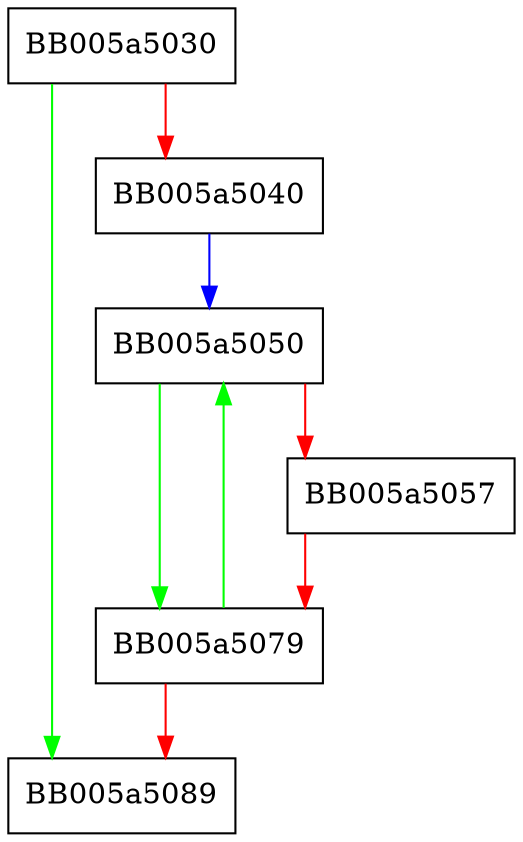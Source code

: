 digraph ENGINE_register_all_DSA {
  node [shape="box"];
  graph [splines=ortho];
  BB005a5030 -> BB005a5089 [color="green"];
  BB005a5030 -> BB005a5040 [color="red"];
  BB005a5040 -> BB005a5050 [color="blue"];
  BB005a5050 -> BB005a5079 [color="green"];
  BB005a5050 -> BB005a5057 [color="red"];
  BB005a5057 -> BB005a5079 [color="red"];
  BB005a5079 -> BB005a5050 [color="green"];
  BB005a5079 -> BB005a5089 [color="red"];
}